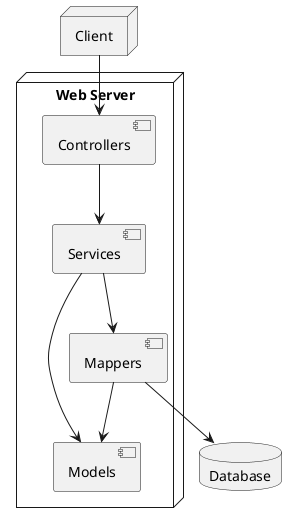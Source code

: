 @startuml Architecture Diagram

node "Client"

node "Web Server" {
    [Controllers]
    [Mappers]
    [Models]
    [Services]
}

database "Database"

Client --> Controllers

Controllers --> Services

Services --> Mappers
Services --> Models

Mappers --> Models
Mappers --> Database

@enduml
